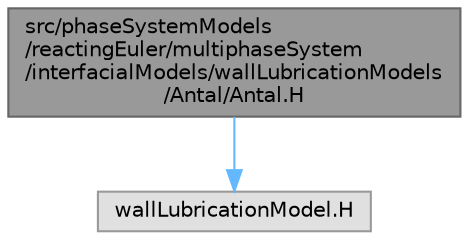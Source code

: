 digraph "src/phaseSystemModels/reactingEuler/multiphaseSystem/interfacialModels/wallLubricationModels/Antal/Antal.H"
{
 // LATEX_PDF_SIZE
  bgcolor="transparent";
  edge [fontname=Helvetica,fontsize=10,labelfontname=Helvetica,labelfontsize=10];
  node [fontname=Helvetica,fontsize=10,shape=box,height=0.2,width=0.4];
  Node1 [id="Node000001",label="src/phaseSystemModels\l/reactingEuler/multiphaseSystem\l/interfacialModels/wallLubricationModels\l/Antal/Antal.H",height=0.2,width=0.4,color="gray40", fillcolor="grey60", style="filled", fontcolor="black",tooltip=" "];
  Node1 -> Node2 [id="edge1_Node000001_Node000002",color="steelblue1",style="solid",tooltip=" "];
  Node2 [id="Node000002",label="wallLubricationModel.H",height=0.2,width=0.4,color="grey60", fillcolor="#E0E0E0", style="filled",tooltip=" "];
}
